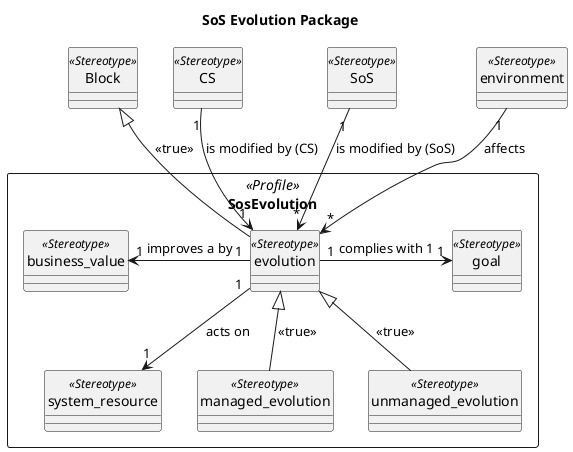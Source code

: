 @startuml
	title SoS Evolution Package
	skinparam componentStyle square
	
	' Top-level stereotypes
	class "CS" <<Stereotype>>
	class "SoS" <<Stereotype>>
	class "Block" <<Stereotype>>
	class "environment" <<Stereotype>>
	
	rectangle SosEvolution <<Profile>> {
		' Central class
		class "evolution"  <<Stereotype>>{
		}
		
		' Supporting stereotypes
		class "business_value" <<Stereotype>>
		class "goal" <<Stereotype>>
		class "system_resource" <<Stereotype>>
		class "managed_evolution" <<Stereotype>>
		class "unmanaged_evolution" <<Stereotype>>
	}
	' Relationships to evolution
	CS "1" -down-> "1" evolution : is modified by (CS)
	SoS "1" -down-> "*" evolution : is modified by (SoS)
	evolution -up-|> Block: <<true>>
	environment "1" --> "*" evolution : affects
	
	evolution "1" -left-> "1" business_value : improves a by
	evolution "1" -right-> "1" goal : complies with 1
	evolution "1" --> "1" system_resource : acts on
	
	' Inheritance
	managed_evolution -up-|> evolution: <<true>>
	unmanaged_evolution -up-|> evolution: <<true>>
	
	hide <<Stereotype>> circle
@enduml
